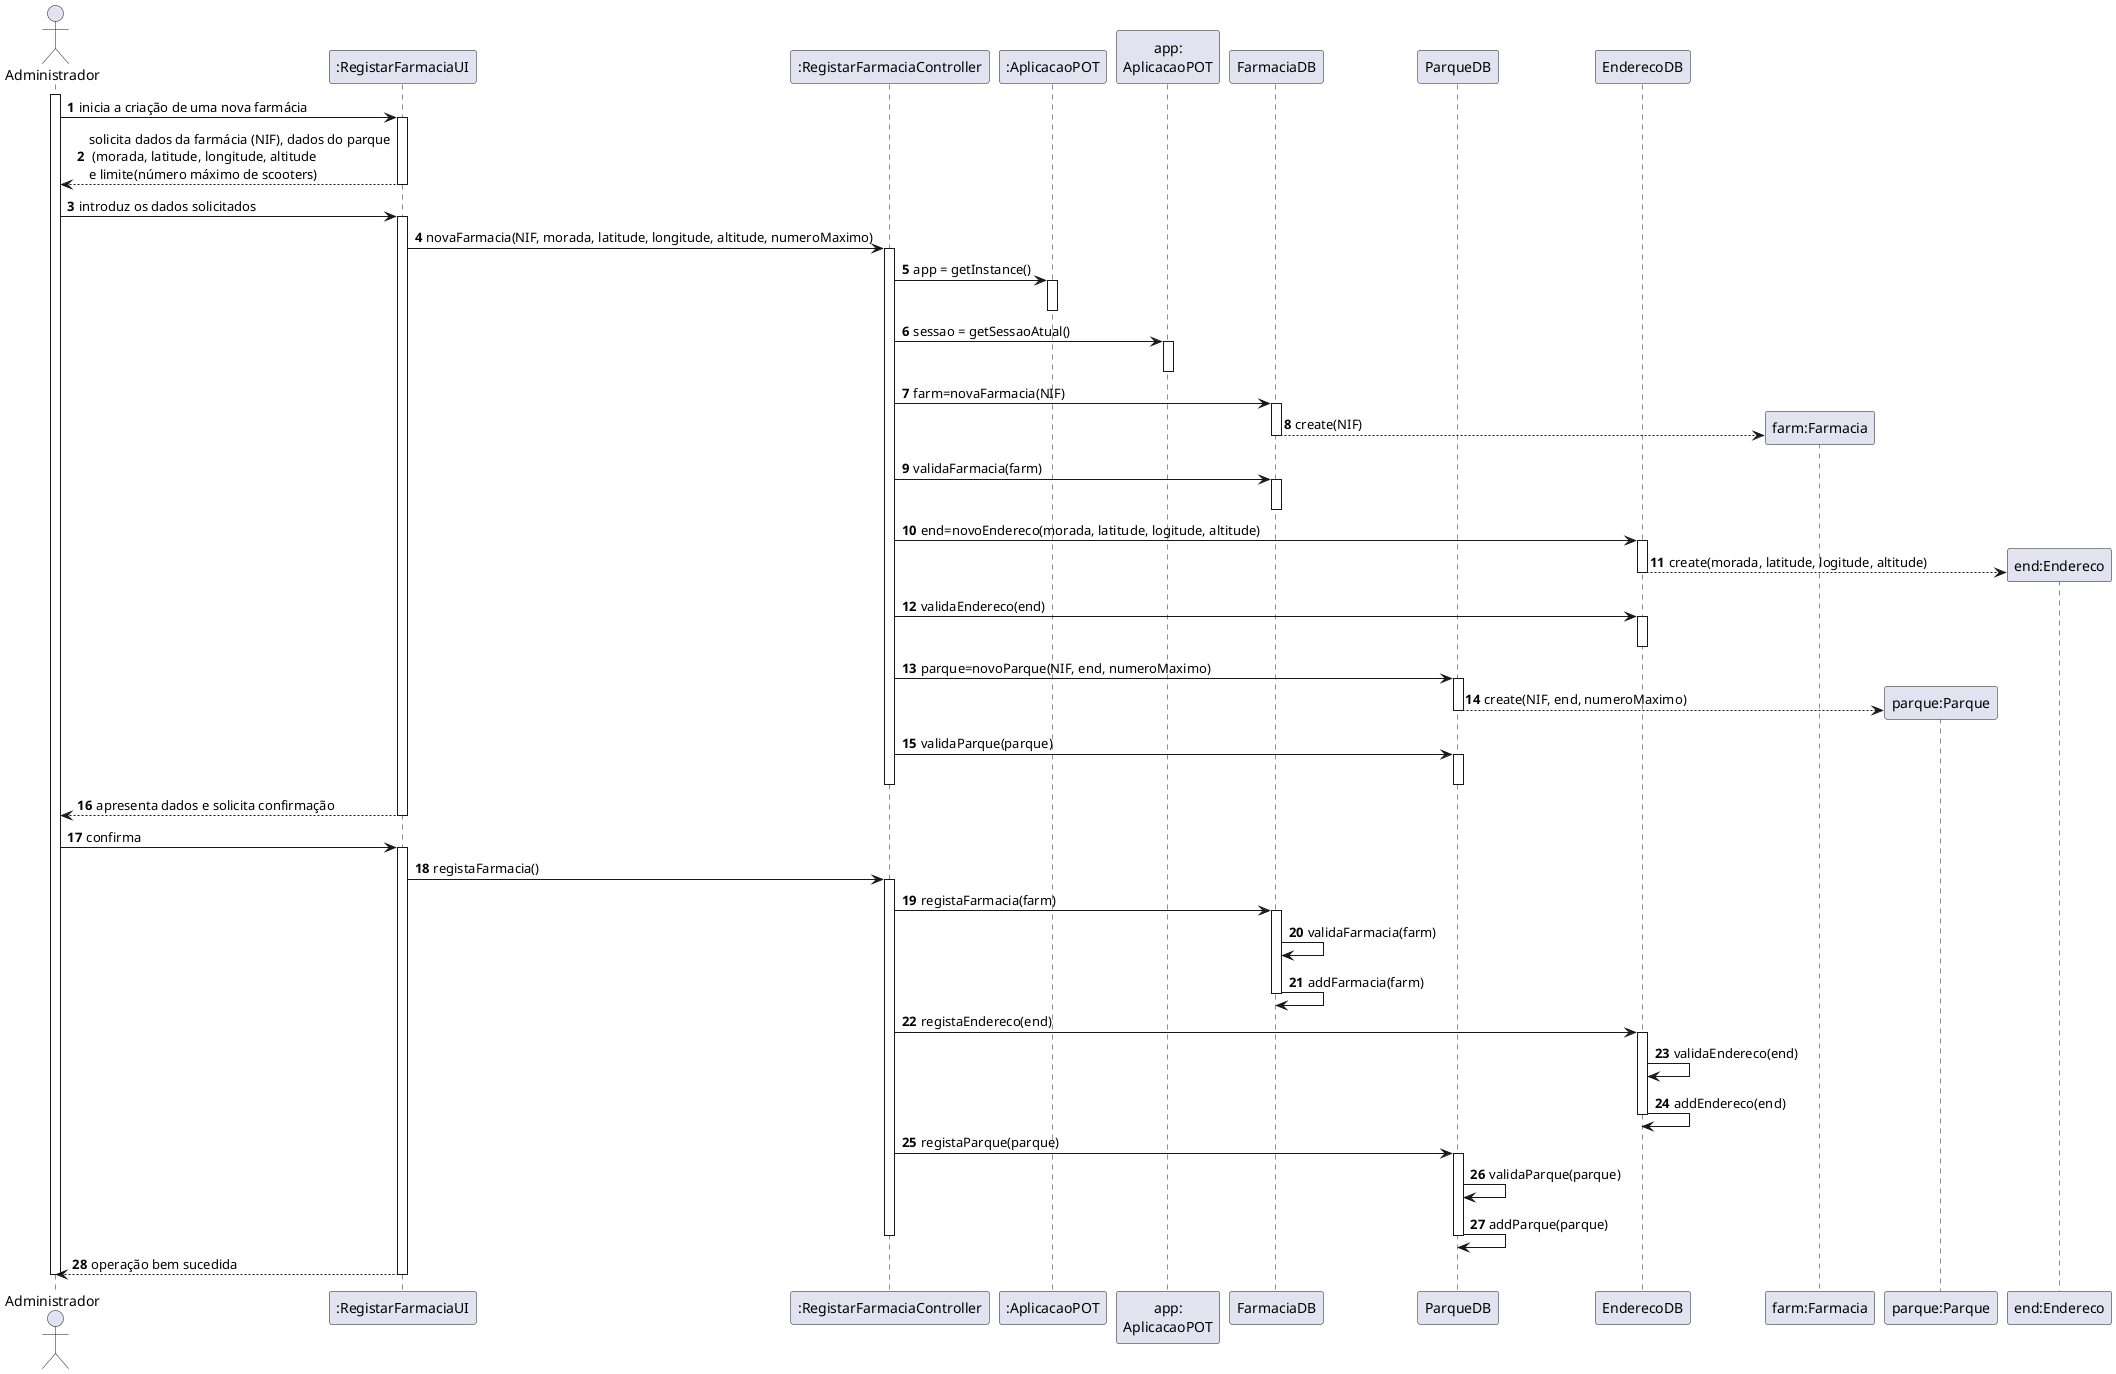 @startuml
autonumber
actor "Administrador" as ADM

participant ":RegistarFarmaciaUI" as UI
participant ":RegistarFarmaciaController" as CTRL
participant ":AplicacaoPOT" as _APP
participant "app:\nAplicacaoPOT" as APP
participant "FarmaciaDB" as DB
participant "ParqueDB" as PDB
participant "EnderecoDB" as EDB
participant "farm:Farmacia" as FARMACIA
participant "parque:Parque" as PQ
participant "end:Endereco" as END

activate ADM
ADM -> UI : inicia a criação de uma nova farmácia
activate UI
UI --> ADM : solicita dados da farmácia (NIF), dados do parque\n (morada, latitude, longitude, altitude \ne limite(número máximo de scooters)
deactivate UI

ADM -> UI : introduz os dados solicitados
activate UI
UI -> CTRL : novaFarmacia(NIF, morada, latitude, longitude, altitude, numeroMaximo)
activate CTRL

CTRL -> _APP : app = getInstance()
activate _APP
deactivate _APP
CTRL -> APP : sessao = getSessaoAtual()
activate APP
deactivate APP

CTRL -> DB: farm=novaFarmacia(NIF)
activate DB
DB --> FARMACIA ** : create(NIF)
deactivate DB

CTRL -> DB: validaFarmacia(farm)
activate DB
deactivate DB

CTRL -> EDB: end=novoEndereco(morada, latitude, logitude, altitude)
activate EDB
EDB --> END ** : create(morada, latitude, logitude, altitude)
deactivate EDB

CTRL -> EDB: validaEndereco(end)
activate EDB
deactivate EDB

CTRL -> PDB: parque=novoParque(NIF, end, numeroMaximo)
activate PDB
PDB --> PQ ** : create(NIF, end, numeroMaximo)
deactivate PDB

CTRL -> PDB: validaParque(parque)
activate PDB
deactivate PDB

deactivate CTRL
UI --> ADM : apresenta dados e solicita confirmação
deactivate UI

ADM -> UI : confirma
activate UI

UI -> CTRL: registaFarmacia()
activate CTRL
CTRL ->DB: registaFarmacia(farm)
activate DB
DB -> DB: validaFarmacia(farm)
DB -> DB: addFarmacia(farm)

deactivate DB

CTRL ->EDB: registaEndereco(end)
activate EDB
EDB -> EDB: validaEndereco(end)
EDB -> EDB: addEndereco(end)

deactivate EDB

CTRL ->PDB: registaParque(parque)
activate PDB
PDB -> PDB: validaParque(parque)
PDB -> PDB: addParque(parque)

deactivate PDB

deactivate CTRL

UI --> ADM : operação bem sucedida
deactivate UI

deactivate ADM

@enduml
